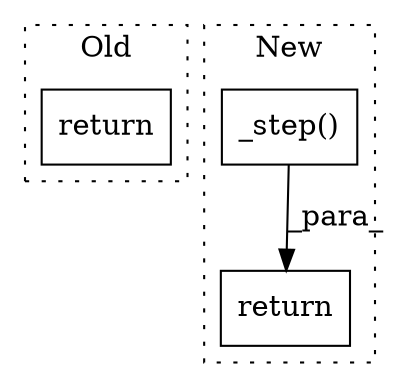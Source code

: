 digraph G {
subgraph cluster0 {
1 [label="return" a="93" s="1124" l="7" shape="box"];
label = "Old";
style="dotted";
}
subgraph cluster1 {
2 [label="_step()" a="75" s="1172,1224" l="11,1" shape="box"];
3 [label="return" a="93" s="1165" l="7" shape="box"];
label = "New";
style="dotted";
}
2 -> 3 [label="_para_"];
}